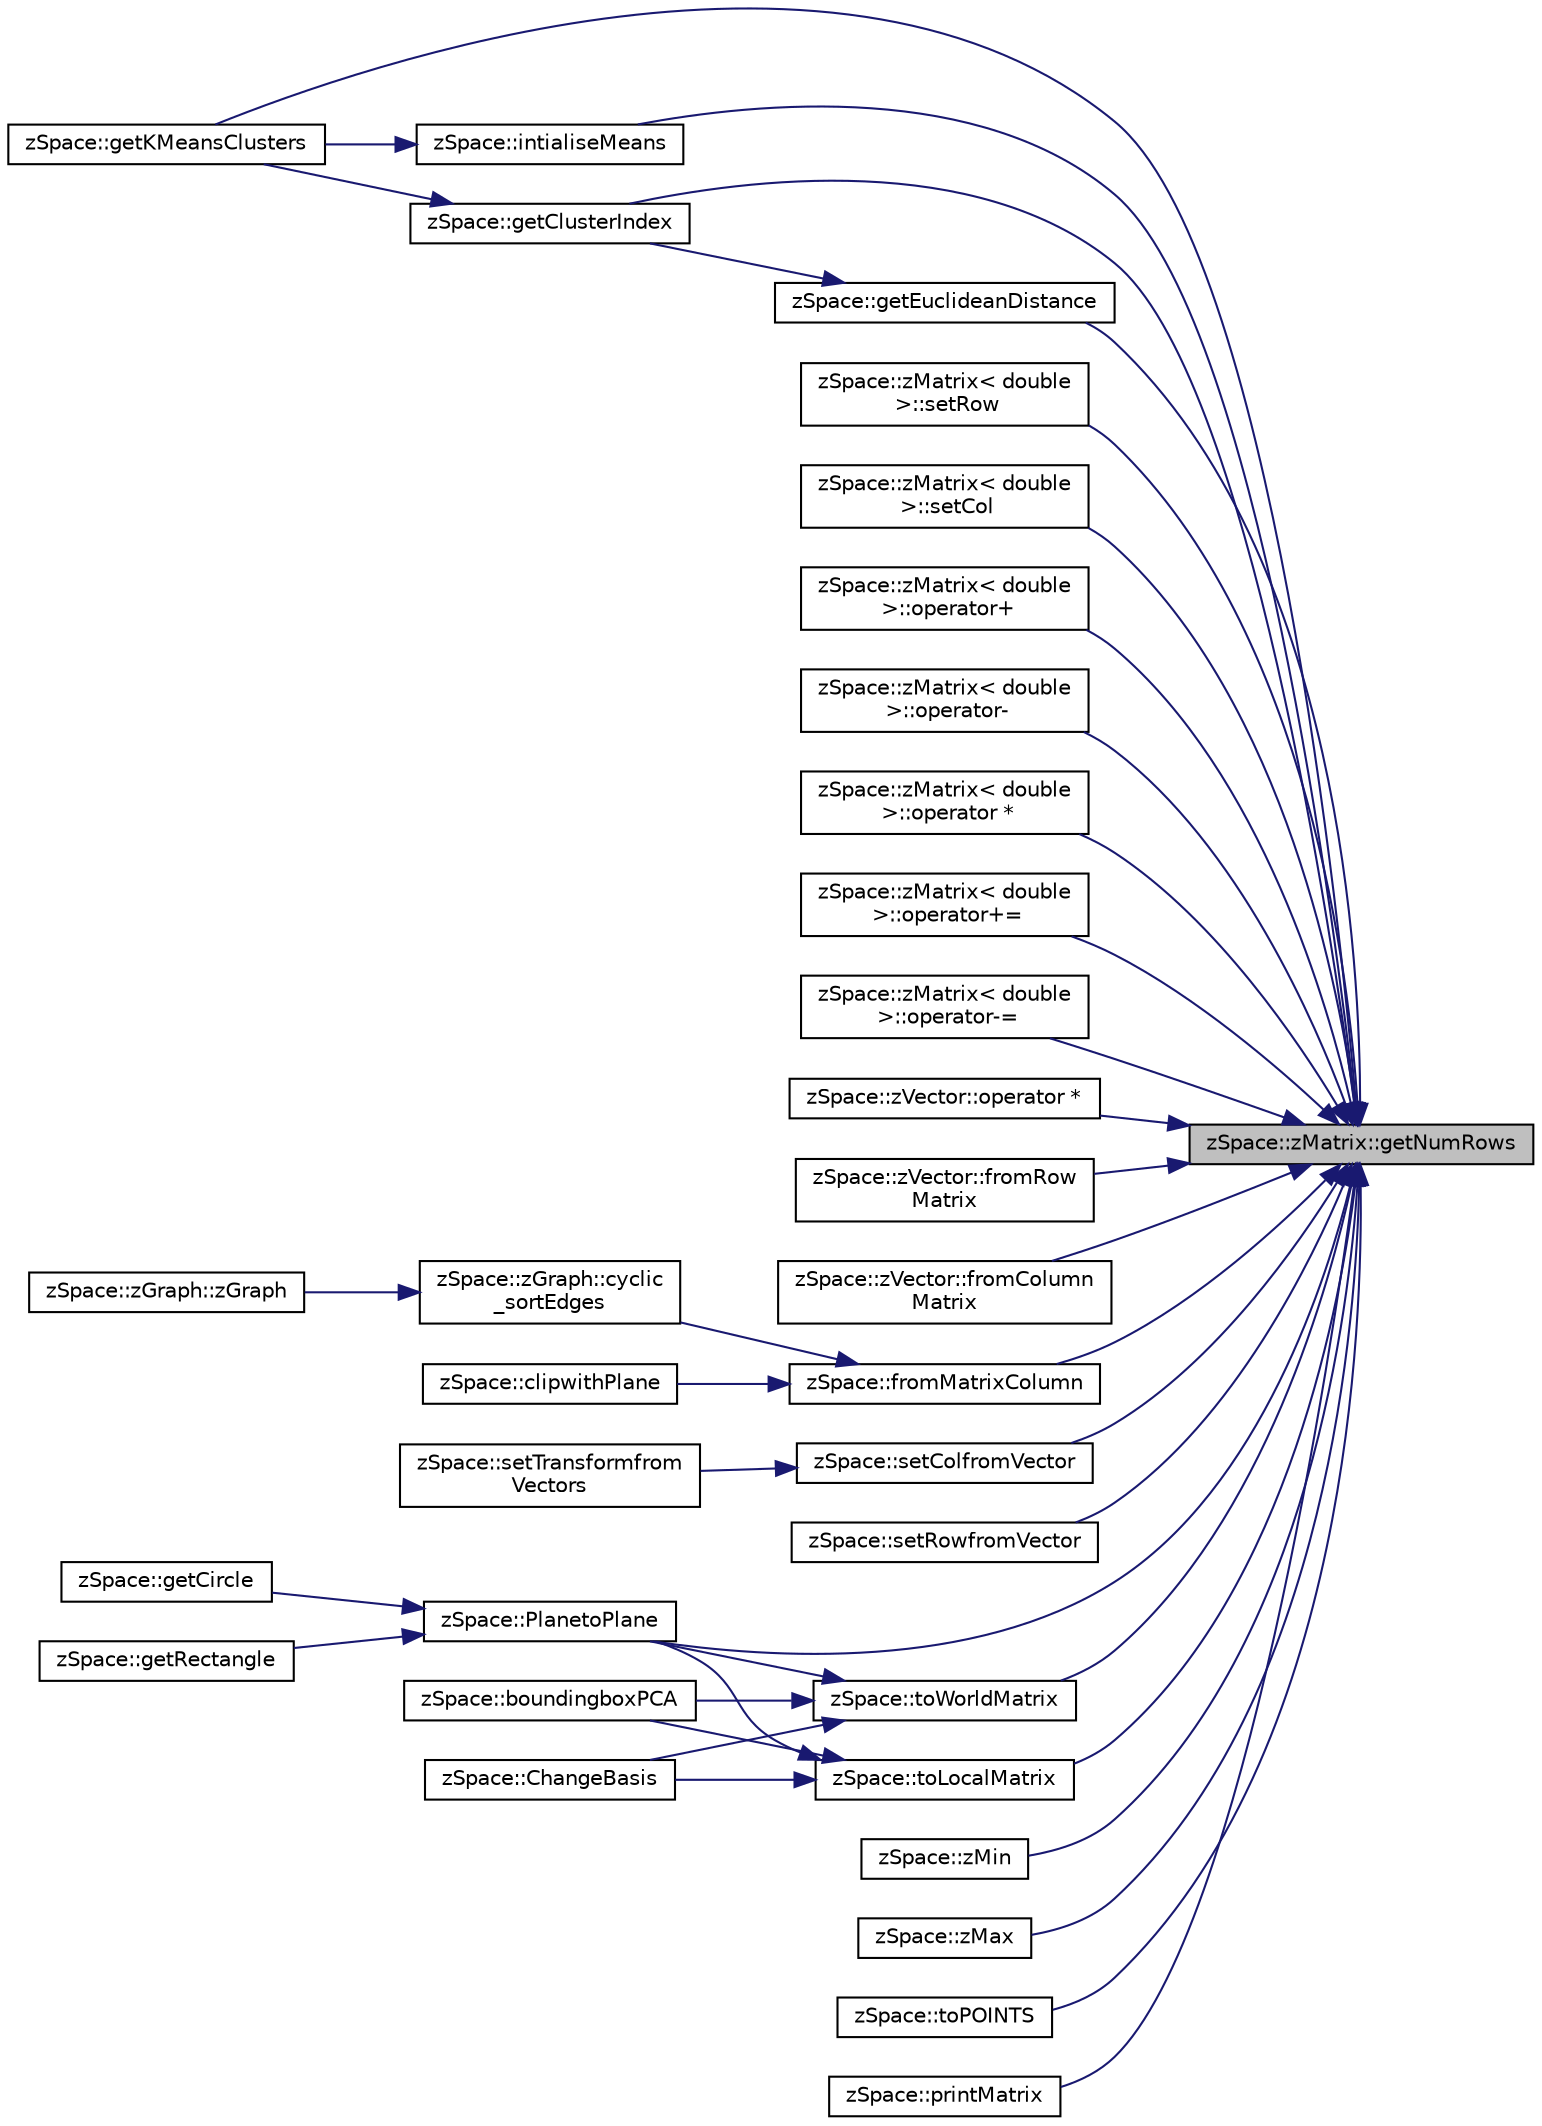 digraph "zSpace::zMatrix::getNumRows"
{
 // LATEX_PDF_SIZE
  edge [fontname="Helvetica",fontsize="10",labelfontname="Helvetica",labelfontsize="10"];
  node [fontname="Helvetica",fontsize="10",shape=record];
  rankdir="RL";
  Node67 [label="zSpace::zMatrix::getNumRows",height=0.2,width=0.4,color="black", fillcolor="grey75", style="filled", fontcolor="black",tooltip="This method gets the number of rows in the matrix."];
  Node67 -> Node68 [dir="back",color="midnightblue",fontsize="10",style="solid",fontname="Helvetica"];
  Node68 [label="zSpace::intialiseMeans",height=0.2,width=0.4,color="black", fillcolor="white", style="filled",URL="$group___k-_means.html#ga004791b5c0eba58d794da1cdf228c547",tooltip="This method initialises the means based on the minimum and maximum value in the data points."];
  Node68 -> Node69 [dir="back",color="midnightblue",fontsize="10",style="solid",fontname="Helvetica"];
  Node69 [label="zSpace::getKMeansClusters",height=0.2,width=0.4,color="black", fillcolor="white", style="filled",URL="$group___k-_means.html#gad1435e015c88a6c920f54d0a7872df7a",tooltip="This method computes classify the input data into input number of clusters using the K-Means Algorith..."];
  Node67 -> Node70 [dir="back",color="midnightblue",fontsize="10",style="solid",fontname="Helvetica"];
  Node70 [label="zSpace::getClusterIndex",height=0.2,width=0.4,color="black", fillcolor="white", style="filled",URL="$group___k-_means.html#ga16a11ecb44aa3d39fa8e0b6a65caee17",tooltip="This method computes the cluster index based on the least euclidean distance between input data point..."];
  Node70 -> Node69 [dir="back",color="midnightblue",fontsize="10",style="solid",fontname="Helvetica"];
  Node67 -> Node69 [dir="back",color="midnightblue",fontsize="10",style="solid",fontname="Helvetica"];
  Node67 -> Node71 [dir="back",color="midnightblue",fontsize="10",style="solid",fontname="Helvetica"];
  Node71 [label="zSpace::zMatrix\< double\l \>::setRow",height=0.2,width=0.4,color="black", fillcolor="white", style="filled",URL="$classz_space_1_1z_matrix.html#a478d901d19ebccdb72f5fbdd6fa25af5",tooltip="This method sets the row values at the input row index with the input row Matrix."];
  Node67 -> Node72 [dir="back",color="midnightblue",fontsize="10",style="solid",fontname="Helvetica"];
  Node72 [label="zSpace::zMatrix\< double\l \>::setCol",height=0.2,width=0.4,color="black", fillcolor="white", style="filled",URL="$classz_space_1_1z_matrix.html#aba77812d840638a23d4e1ff9475fff49",tooltip="This method sets the row values at the input column index with the input column Matrix."];
  Node67 -> Node73 [dir="back",color="midnightblue",fontsize="10",style="solid",fontname="Helvetica"];
  Node73 [label="zSpace::zMatrix\< double\l \>::operator+",height=0.2,width=0.4,color="black", fillcolor="white", style="filled",URL="$classz_space_1_1z_matrix.html#a26441ad72e77c2954829e24a78f8df82",tooltip="This operator is used for matrix addition."];
  Node67 -> Node74 [dir="back",color="midnightblue",fontsize="10",style="solid",fontname="Helvetica"];
  Node74 [label="zSpace::zMatrix\< double\l \>::operator-",height=0.2,width=0.4,color="black", fillcolor="white", style="filled",URL="$classz_space_1_1z_matrix.html#afaa326b6909e926cb4848ba78654e973",tooltip="This operator is used for matrix subtraction."];
  Node67 -> Node75 [dir="back",color="midnightblue",fontsize="10",style="solid",fontname="Helvetica"];
  Node75 [label="zSpace::zMatrix\< double\l \>::operator *",height=0.2,width=0.4,color="black", fillcolor="white", style="filled",URL="$classz_space_1_1z_matrix.html#a503d6fabe4d98eae11cd388f576071da",tooltip="This operator is used for matrix multiplication."];
  Node67 -> Node76 [dir="back",color="midnightblue",fontsize="10",style="solid",fontname="Helvetica"];
  Node76 [label="zSpace::zMatrix\< double\l \>::operator+=",height=0.2,width=0.4,color="black", fillcolor="white", style="filled",URL="$classz_space_1_1z_matrix.html#af1ce91b548b450da6a2573280694fc69",tooltip="This operator is used for matrix addition and assigment of the result to the current matrix."];
  Node67 -> Node77 [dir="back",color="midnightblue",fontsize="10",style="solid",fontname="Helvetica"];
  Node77 [label="zSpace::zMatrix\< double\l \>::operator-=",height=0.2,width=0.4,color="black", fillcolor="white", style="filled",URL="$classz_space_1_1z_matrix.html#afcbeb89e1fec61a8ae71c921fb5c1be7",tooltip="This operator is used for matrix subtraction and assigment of the result to the current matrix."];
  Node67 -> Node78 [dir="back",color="midnightblue",fontsize="10",style="solid",fontname="Helvetica"];
  Node78 [label="zSpace::zVector::operator *",height=0.2,width=0.4,color="black", fillcolor="white", style="filled",URL="$classz_space_1_1z_vector.html#ab888e10ed41b5177db21f4242bd7743d",tooltip="This operator is used for 4x4 / 3X3 matrix muliplication of a vector."];
  Node67 -> Node79 [dir="back",color="midnightblue",fontsize="10",style="solid",fontname="Helvetica"];
  Node79 [label="zSpace::zVector::fromRow\lMatrix",height=0.2,width=0.4,color="black", fillcolor="white", style="filled",URL="$classz_space_1_1z_vector.html#a10c955506bd52a5a845e58f680632b50",tooltip="This method returns the vector from the input row matrix."];
  Node67 -> Node80 [dir="back",color="midnightblue",fontsize="10",style="solid",fontname="Helvetica"];
  Node80 [label="zSpace::zVector::fromColumn\lMatrix",height=0.2,width=0.4,color="black", fillcolor="white", style="filled",URL="$classz_space_1_1z_vector.html#a12b8d25bfa4d24a70e24faeb5114931e",tooltip="This method returns the vector from the input column matrix."];
  Node67 -> Node81 [dir="back",color="midnightblue",fontsize="10",style="solid",fontname="Helvetica"];
  Node81 [label="zSpace::fromMatrixColumn",height=0.2,width=0.4,color="black", fillcolor="white", style="filled",URL="$group__z_vector_matrix_utilities.html#ga57229ba8064031163267f155e9236d7e",tooltip="This method returns extracts a zVector from the input matrix column."];
  Node81 -> Node82 [dir="back",color="midnightblue",fontsize="10",style="solid",fontname="Helvetica"];
  Node82 [label="zSpace::clipwithPlane",height=0.2,width=0.4,color="black", fillcolor="white", style="filled",URL="$group__z_field2_d_utilities.html#ga88c4618ac754f6fffab5d2ab00021ffc",tooltip="This method uses an input plane to clip an existing scalar field."];
  Node81 -> Node83 [dir="back",color="midnightblue",fontsize="10",style="solid",fontname="Helvetica"];
  Node83 [label="zSpace::zGraph::cyclic\l_sortEdges",height=0.2,width=0.4,color="black", fillcolor="white", style="filled",URL="$classz_space_1_1z_graph.html#abe3788c9346ebecb3aaee6f1b538293a",tooltip="This method sorts edges cyclically around a given vertex using a bestfit plane."];
  Node83 -> Node84 [dir="back",color="midnightblue",fontsize="10",style="solid",fontname="Helvetica"];
  Node84 [label="zSpace::zGraph::zGraph",height=0.2,width=0.4,color="black", fillcolor="white", style="filled",URL="$classz_space_1_1z_graph.html#a7a53b68f1efa596293b85259464cf3ff",tooltip="Overloaded constructor."];
  Node67 -> Node85 [dir="back",color="midnightblue",fontsize="10",style="solid",fontname="Helvetica"];
  Node85 [label="zSpace::setColfromVector",height=0.2,width=0.4,color="black", fillcolor="white", style="filled",URL="$group__z_vector_matrix_utilities.html#ga932fb861eec8fc3361b036e329d1a74f",tooltip="This method inputs the vector values at the input index of the 4X4 tranformation matrix."];
  Node85 -> Node86 [dir="back",color="midnightblue",fontsize="10",style="solid",fontname="Helvetica"];
  Node86 [label="zSpace::setTransformfrom\lVectors",height=0.2,width=0.4,color="black", fillcolor="white", style="filled",URL="$group__z_vector_matrix_utilities.html#ga249bb77049b012e978e0ba1307fbb5e2",tooltip="This method returns the 4X4 tranformation matrix to change the origin to the input vector."];
  Node67 -> Node87 [dir="back",color="midnightblue",fontsize="10",style="solid",fontname="Helvetica"];
  Node87 [label="zSpace::setRowfromVector",height=0.2,width=0.4,color="black", fillcolor="white", style="filled",URL="$group__z_vector_matrix_utilities.html#ga8c0d7bcd1b0b3a6a8d588d2a587240b7",tooltip="This method inputs the vector values at the input index of the 4X4 tranformation matrix."];
  Node67 -> Node88 [dir="back",color="midnightblue",fontsize="10",style="solid",fontname="Helvetica"];
  Node88 [label="zSpace::toWorldMatrix",height=0.2,width=0.4,color="black", fillcolor="white", style="filled",URL="$group__z_vector_matrix_utilities.html#gae38960f4001de62196fbdacc7c8be53e",tooltip="This method computes the tranformation to the world space of the input 4x4 matrix."];
  Node88 -> Node89 [dir="back",color="midnightblue",fontsize="10",style="solid",fontname="Helvetica"];
  Node89 [label="zSpace::PlanetoPlane",height=0.2,width=0.4,color="black", fillcolor="white", style="filled",URL="$group__z_vector_matrix_utilities.html#ga5ca0bb8666f0cb1b43fc6de191f3cfaa",tooltip="This method computes the tranformation from one 4X4 matrix to another."];
  Node89 -> Node90 [dir="back",color="midnightblue",fontsize="10",style="solid",fontname="Helvetica"];
  Node90 [label="zSpace::getCircle",height=0.2,width=0.4,color="black", fillcolor="white", style="filled",URL="$group__z_vector_matrix_utilities.html#gaa2679589e962e55ae73556466f35601c",tooltip="This method computes the points on a circle centered around world origin for input radius,..."];
  Node89 -> Node91 [dir="back",color="midnightblue",fontsize="10",style="solid",fontname="Helvetica"];
  Node91 [label="zSpace::getRectangle",height=0.2,width=0.4,color="black", fillcolor="white", style="filled",URL="$group__z_vector_matrix_utilities.html#gad1d9b883b79272fa400c3e07d6dd5f9b",tooltip="This method computes the points on a rectangle for input dimensions centers around the world origin."];
  Node88 -> Node92 [dir="back",color="midnightblue",fontsize="10",style="solid",fontname="Helvetica"];
  Node92 [label="zSpace::ChangeBasis",height=0.2,width=0.4,color="black", fillcolor="white", style="filled",URL="$group__z_vector_matrix_utilities.html#ga60aec2272693d052ec4cf78de73b4572",tooltip="This method computes the tranformation to change the baseis from one 4X4 matrix to another."];
  Node88 -> Node93 [dir="back",color="midnightblue",fontsize="10",style="solid",fontname="Helvetica"];
  Node93 [label="zSpace::boundingboxPCA",height=0.2,width=0.4,color="black", fillcolor="white", style="filled",URL="$group__z_vector_matrix_utilities.html#gae2aefe021083b57bd53dd24d34704dbf",tooltip="This method computes the bounding box for the given points using PCA."];
  Node67 -> Node94 [dir="back",color="midnightblue",fontsize="10",style="solid",fontname="Helvetica"];
  Node94 [label="zSpace::toLocalMatrix",height=0.2,width=0.4,color="black", fillcolor="white", style="filled",URL="$group__z_vector_matrix_utilities.html#ga512c22d67a286a9d266a30c4944ce5e9",tooltip="This method computes the tranformation to the local space of the input 4x4 matrix."];
  Node94 -> Node89 [dir="back",color="midnightblue",fontsize="10",style="solid",fontname="Helvetica"];
  Node94 -> Node92 [dir="back",color="midnightblue",fontsize="10",style="solid",fontname="Helvetica"];
  Node94 -> Node93 [dir="back",color="midnightblue",fontsize="10",style="solid",fontname="Helvetica"];
  Node67 -> Node89 [dir="back",color="midnightblue",fontsize="10",style="solid",fontname="Helvetica"];
  Node67 -> Node95 [dir="back",color="midnightblue",fontsize="10",style="solid",fontname="Helvetica"];
  Node95 [label="zSpace::getEuclideanDistance",height=0.2,width=0.4,color="black", fillcolor="white", style="filled",URL="$group__z_vector_matrix_utilities.html#gad0dc5e9ef764c2c6bc1eed4ed1b1c247",tooltip="This method computes the euclidean distance between two input row matricies. The number of columns of..."];
  Node95 -> Node70 [dir="back",color="midnightblue",fontsize="10",style="solid",fontname="Helvetica"];
  Node67 -> Node96 [dir="back",color="midnightblue",fontsize="10",style="solid",fontname="Helvetica"];
  Node96 [label="zSpace::zMin",height=0.2,width=0.4,color="black", fillcolor="white", style="filled",URL="$group__z_vector_matrix_utilities.html#ga084a73dcf7a659ab8fdbeda0ba1b6718",tooltip="This method returns the minimum value of the input matirix."];
  Node67 -> Node97 [dir="back",color="midnightblue",fontsize="10",style="solid",fontname="Helvetica"];
  Node97 [label="zSpace::zMax",height=0.2,width=0.4,color="black", fillcolor="white", style="filled",URL="$group__z_vector_matrix_utilities.html#ga0e3d217499690d624173dbef86c99d0f",tooltip="This method returns the maximum value of the input container of zVectors."];
  Node67 -> Node98 [dir="back",color="midnightblue",fontsize="10",style="solid",fontname="Helvetica"];
  Node98 [label="zSpace::toPOINTS",height=0.2,width=0.4,color="black", fillcolor="white", style="filled",URL="$group__z_vector_matrix_utilities.html#ga99f597d90f69905a4410cd1ca48608ba",tooltip="This method create a container of zVectors from input matrix."];
  Node67 -> Node99 [dir="back",color="midnightblue",fontsize="10",style="solid",fontname="Helvetica"];
  Node99 [label="zSpace::printMatrix",height=0.2,width=0.4,color="black", fillcolor="white", style="filled",URL="$group__z_print_utilities.html#ga39c1cea9e659a5977a50288ddc9e399b",tooltip="This methods prints the zMatrix values to the console."];
}
